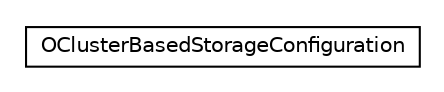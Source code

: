 #!/usr/local/bin/dot
#
# Class diagram 
# Generated by UMLGraph version R5_6-24-gf6e263 (http://www.umlgraph.org/)
#

digraph G {
	edge [fontname="Helvetica",fontsize=10,labelfontname="Helvetica",labelfontsize=10];
	node [fontname="Helvetica",fontsize=10,shape=plaintext];
	nodesep=0.25;
	ranksep=0.5;
	// com.orientechnologies.orient.core.storage.config.OClusterBasedStorageConfiguration
	c331591 [label=<<table title="com.orientechnologies.orient.core.storage.config.OClusterBasedStorageConfiguration" border="0" cellborder="1" cellspacing="0" cellpadding="2" port="p" href="./OClusterBasedStorageConfiguration.html">
		<tr><td><table border="0" cellspacing="0" cellpadding="1">
<tr><td align="center" balign="center"> OClusterBasedStorageConfiguration </td></tr>
		</table></td></tr>
		</table>>, URL="./OClusterBasedStorageConfiguration.html", fontname="Helvetica", fontcolor="black", fontsize=10.0];
}

